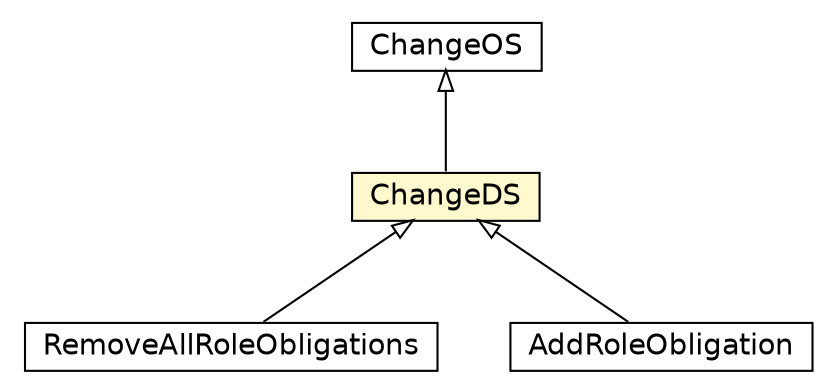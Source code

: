 #!/usr/local/bin/dot
#
# Class diagram 
# Generated by UMLGraph version R5_6_6-1-g9240c4 (http://www.umlgraph.org/)
#

digraph G {
	edge [fontname="Helvetica",fontsize=10,labelfontname="Helvetica",labelfontsize=10];
	node [fontname="Helvetica",fontsize=10,shape=plaintext];
	nodesep=0.25;
	ranksep=0.5;
	// moise.reorg.commands.RemoveAllRoleObligations
	c2892 [label=<<table title="moise.reorg.commands.RemoveAllRoleObligations" border="0" cellborder="1" cellspacing="0" cellpadding="2" port="p" href="./RemoveAllRoleObligations.html">
		<tr><td><table border="0" cellspacing="0" cellpadding="1">
<tr><td align="center" balign="center"> RemoveAllRoleObligations </td></tr>
		</table></td></tr>
		</table>>, URL="./RemoveAllRoleObligations.html", fontname="Helvetica", fontcolor="black", fontsize=14.0];
	// moise.reorg.commands.ChangeOS
	c2897 [label=<<table title="moise.reorg.commands.ChangeOS" border="0" cellborder="1" cellspacing="0" cellpadding="2" port="p" href="./ChangeOS.html">
		<tr><td><table border="0" cellspacing="0" cellpadding="1">
<tr><td align="center" balign="center"> ChangeOS </td></tr>
		</table></td></tr>
		</table>>, URL="./ChangeOS.html", fontname="Helvetica", fontcolor="black", fontsize=14.0];
	// moise.reorg.commands.ChangeDS
	c2899 [label=<<table title="moise.reorg.commands.ChangeDS" border="0" cellborder="1" cellspacing="0" cellpadding="2" port="p" bgcolor="lemonChiffon" href="./ChangeDS.html">
		<tr><td><table border="0" cellspacing="0" cellpadding="1">
<tr><td align="center" balign="center"> ChangeDS </td></tr>
		</table></td></tr>
		</table>>, URL="./ChangeDS.html", fontname="Helvetica", fontcolor="black", fontsize=14.0];
	// moise.reorg.commands.AddRoleObligation
	c2900 [label=<<table title="moise.reorg.commands.AddRoleObligation" border="0" cellborder="1" cellspacing="0" cellpadding="2" port="p" href="./AddRoleObligation.html">
		<tr><td><table border="0" cellspacing="0" cellpadding="1">
<tr><td align="center" balign="center"> AddRoleObligation </td></tr>
		</table></td></tr>
		</table>>, URL="./AddRoleObligation.html", fontname="Helvetica", fontcolor="black", fontsize=14.0];
	//moise.reorg.commands.RemoveAllRoleObligations extends moise.reorg.commands.ChangeDS
	c2899:p -> c2892:p [dir=back,arrowtail=empty];
	//moise.reorg.commands.ChangeDS extends moise.reorg.commands.ChangeOS
	c2897:p -> c2899:p [dir=back,arrowtail=empty];
	//moise.reorg.commands.AddRoleObligation extends moise.reorg.commands.ChangeDS
	c2899:p -> c2900:p [dir=back,arrowtail=empty];
}

